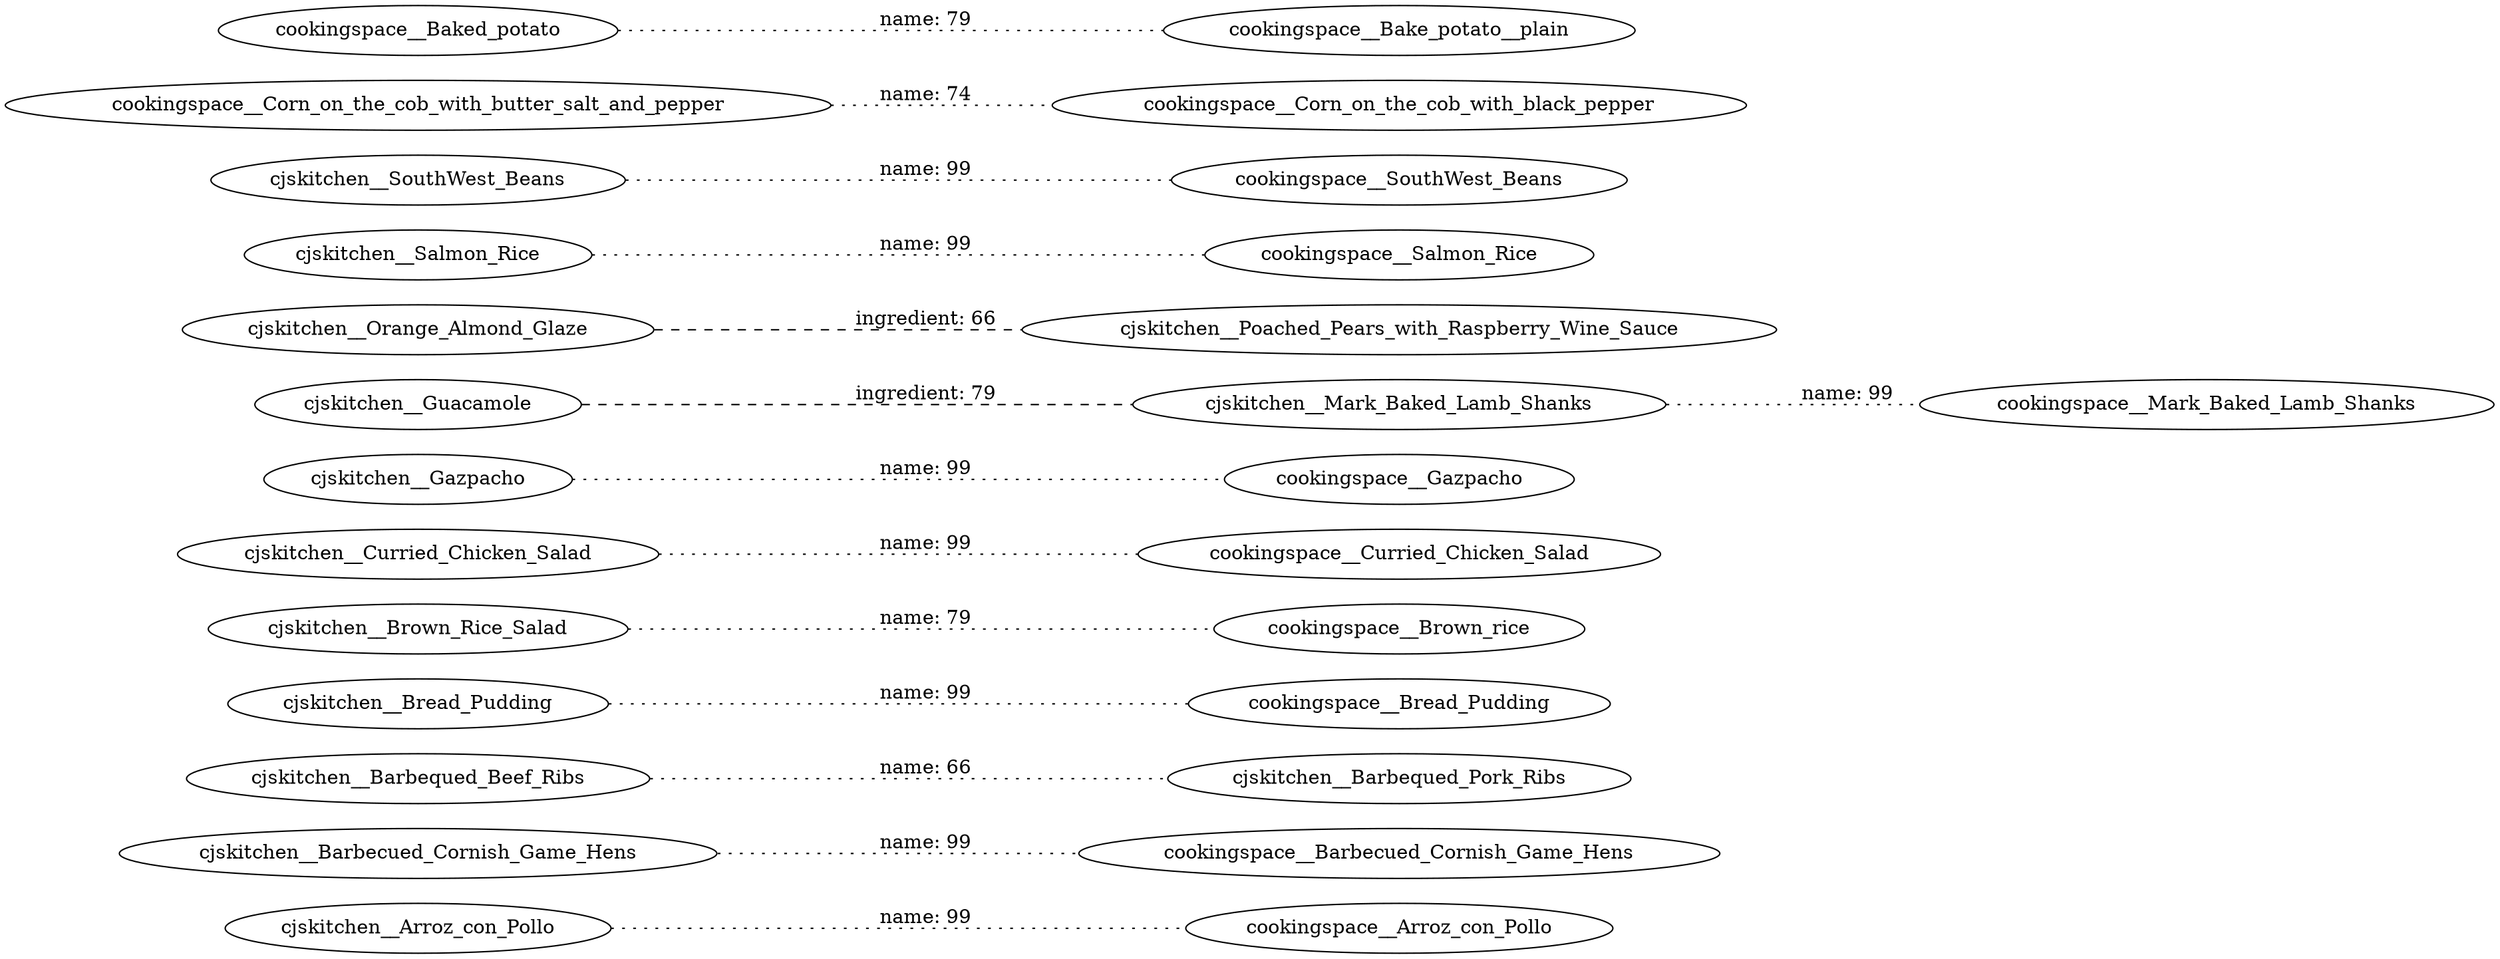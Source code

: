 digraph G {
	graph [rankdir=LR];
	node [label="\N", shape=ellipse];
	graph [bb="0,0,1564,684"];
	cjskitchen__Arroz_con_Pollo [pos="259,18", width="3.50", height="0.50"];
	cookingspace__Arroz_con_Pollo [pos="873,18", width="3.83", height="0.50"];
	cjskitchen__Barbecued_Cornish_Game_Hens [pos="259,72", width="5.22", height="0.50"];
	cookingspace__Barbecued_Cornish_Game_Hens [pos="873,72", width="5.56", height="0.50"];
	cjskitchen__Barbequed_Beef_Ribs [pos="259,126", width="4.08", height="0.50"];
	cjskitchen__Barbequed_Pork_Ribs [pos="873,126", width="4.08", height="0.50"];
	cjskitchen__Bread_Pudding [pos="259,180", width="3.31", height="0.50"];
	cookingspace__Bread_Pudding [pos="873,180", width="3.67", height="0.50"];
	cjskitchen__Brown_Rice_Salad [pos="259,234", width="3.75", height="0.50"];
	cookingspace__Brown_rice [pos="873,234", width="3.28", height="0.50"];
	cjskitchen__Curried_Chicken_Salad [pos="259,288", width="4.22", height="0.50"];
	cookingspace__Curried_Chicken_Salad [pos="873,288", width="4.56", height="0.50"];
	cjskitchen__Gazpacho [pos="259,342", width="2.72", height="0.50"];
	cookingspace__Gazpacho [pos="873,342", width="3.06", height="0.50"];
	cjskitchen__Guacamole [pos="259,396", width="2.86", height="0.50"];
	cjskitchen__Mark_Baked_Lamb_Shanks [pos="873,396", width="4.69", height="0.50"];
	cookingspace__Mark_Baked_Lamb_Shanks [pos="1382,396", width="5.06", height="0.50"];
	cjskitchen__Orange_Almond_Glaze [pos="259,450", width="4.19", height="0.50"];
	cjskitchen__Poached_Pears_with_Raspberry_Wine_Sauce [pos="873,450", width="6.58", height="0.50"];
	cjskitchen__Salmon_Rice [pos="259,504", width="3.11", height="0.50"];
	cookingspace__Salmon_Rice [pos="873,504", width="3.44", height="0.50"];
	cjskitchen__SouthWest_Beans [pos="259,558", width="3.61", height="0.50"];
	cookingspace__SouthWest_Beans [pos="873,558", width="3.97", height="0.50"];
	cookingspace__Corn_on_the_cob_with_butter_salt_and_pepper [pos="259,612", width="7.19", height="0.50"];
	cookingspace__Corn_on_the_cob_with_black_pepper [pos="873,612", width="6.11", height="0.50"];
	cookingspace__Baked_potato [pos="259,666", width="3.47", height="0.50"];
	cookingspace__Bake_potato__plain [pos="873,666", width="4.17", height="0.50"];
	cjskitchen__Arroz_con_Pollo -> cookingspace__Arroz_con_Pollo [label="name: 99", arrowhead=none, style=dotted, pos="385,18 487,18 630,18 735,18", lp="577,26"];
	cjskitchen__Barbecued_Cornish_Game_Hens -> cookingspace__Barbecued_Cornish_Game_Hens [label="name: 99", arrowhead=none, style=dotted, pos="447,72 518,72 600,72 672,72", lp="577,80"];
	cjskitchen__Barbequed_Beef_Ribs -> cjskitchen__Barbequed_Pork_Ribs [label="name: 66", arrowhead=none, style=dotted, pos="406,126 503,126 629,126 726,126", lp="577,134"];
	cjskitchen__Bread_Pudding -> cookingspace__Bread_Pudding [label="name: 99", arrowhead=none, style=dotted, pos="379,180 483,180 633,180 741,180", lp="577,188"];
	cjskitchen__Brown_Rice_Salad -> cookingspace__Brown_rice [label="name: 79", arrowhead=none, style=dotted, pos="394,234 502,234 652,234 755,234", lp="577,242"];
	cjskitchen__Curried_Chicken_Salad -> cookingspace__Curried_Chicken_Salad [label="name: 99", arrowhead=none, style=dotted, pos="412,288 502,288 616,288 708,288", lp="577,296"];
	cjskitchen__Gazpacho -> cookingspace__Gazpacho [label="name: 99", arrowhead=none, style=dotted, pos="357,342 468,342 648,342 763,342", lp="577,350"];
	cjskitchen__Guacamole -> cjskitchen__Mark_Baked_Lamb_Shanks [label="ingredient: 79", arrowhead=none, style=dashed, pos="363,396 456,396 594,396 703,396", lp="577,404"];
	cjskitchen__Mark_Baked_Lamb_Shanks -> cookingspace__Mark_Baked_Lamb_Shanks [label="name: 99", arrowhead=none, style=dotted, pos="1043,396 1093,396 1149,396 1200,396", lp="1155,404"];
	cjskitchen__Orange_Almond_Glaze -> cjskitchen__Poached_Pears_with_Raspberry_Wine_Sauce [label="ingredient: 66", arrowhead=none, style=dashed, pos="410,450 478,450 560,450 636,450", lp="577,458"];
	cjskitchen__Salmon_Rice -> cookingspace__Salmon_Rice [label="name: 99", arrowhead=none, style=dotted, pos="371,504 478,504 638,504 749,504", lp="577,512"];
	cjskitchen__SouthWest_Beans -> cookingspace__SouthWest_Beans [label="name: 99", arrowhead=none, style=dotted, pos="389,558 489,558 627,558 730,558", lp="577,566"];
	cookingspace__Corn_on_the_cob_with_butter_salt_and_pepper -> cookingspace__Corn_on_the_cob_with_black_pepper [label="name: 74", arrowhead=none, style=dotted, pos="518,612 563,612 609,612 652,612", lp="577,620"];
	cookingspace__Baked_potato -> cookingspace__Bake_potato__plain [label="name: 79", arrowhead=none, style=dotted, pos="385,666 483,666 619,666 722,666", lp="577,674"];
}

